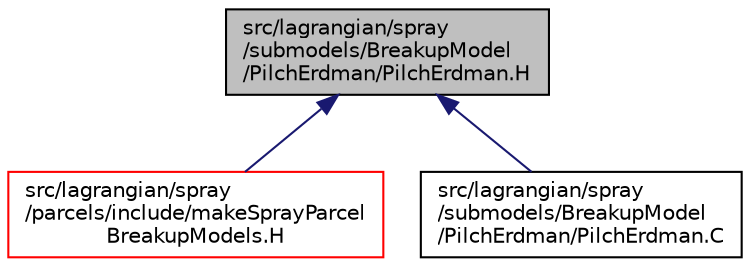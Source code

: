digraph "src/lagrangian/spray/submodels/BreakupModel/PilchErdman/PilchErdman.H"
{
  bgcolor="transparent";
  edge [fontname="Helvetica",fontsize="10",labelfontname="Helvetica",labelfontsize="10"];
  node [fontname="Helvetica",fontsize="10",shape=record];
  Node1 [label="src/lagrangian/spray\l/submodels/BreakupModel\l/PilchErdman/PilchErdman.H",height=0.2,width=0.4,color="black", fillcolor="grey75", style="filled", fontcolor="black"];
  Node1 -> Node2 [dir="back",color="midnightblue",fontsize="10",style="solid",fontname="Helvetica"];
  Node2 [label="src/lagrangian/spray\l/parcels/include/makeSprayParcel\lBreakupModels.H",height=0.2,width=0.4,color="red",URL="$a06984.html"];
  Node1 -> Node3 [dir="back",color="midnightblue",fontsize="10",style="solid",fontname="Helvetica"];
  Node3 [label="src/lagrangian/spray\l/submodels/BreakupModel\l/PilchErdman/PilchErdman.C",height=0.2,width=0.4,color="black",URL="$a07009.html"];
}

